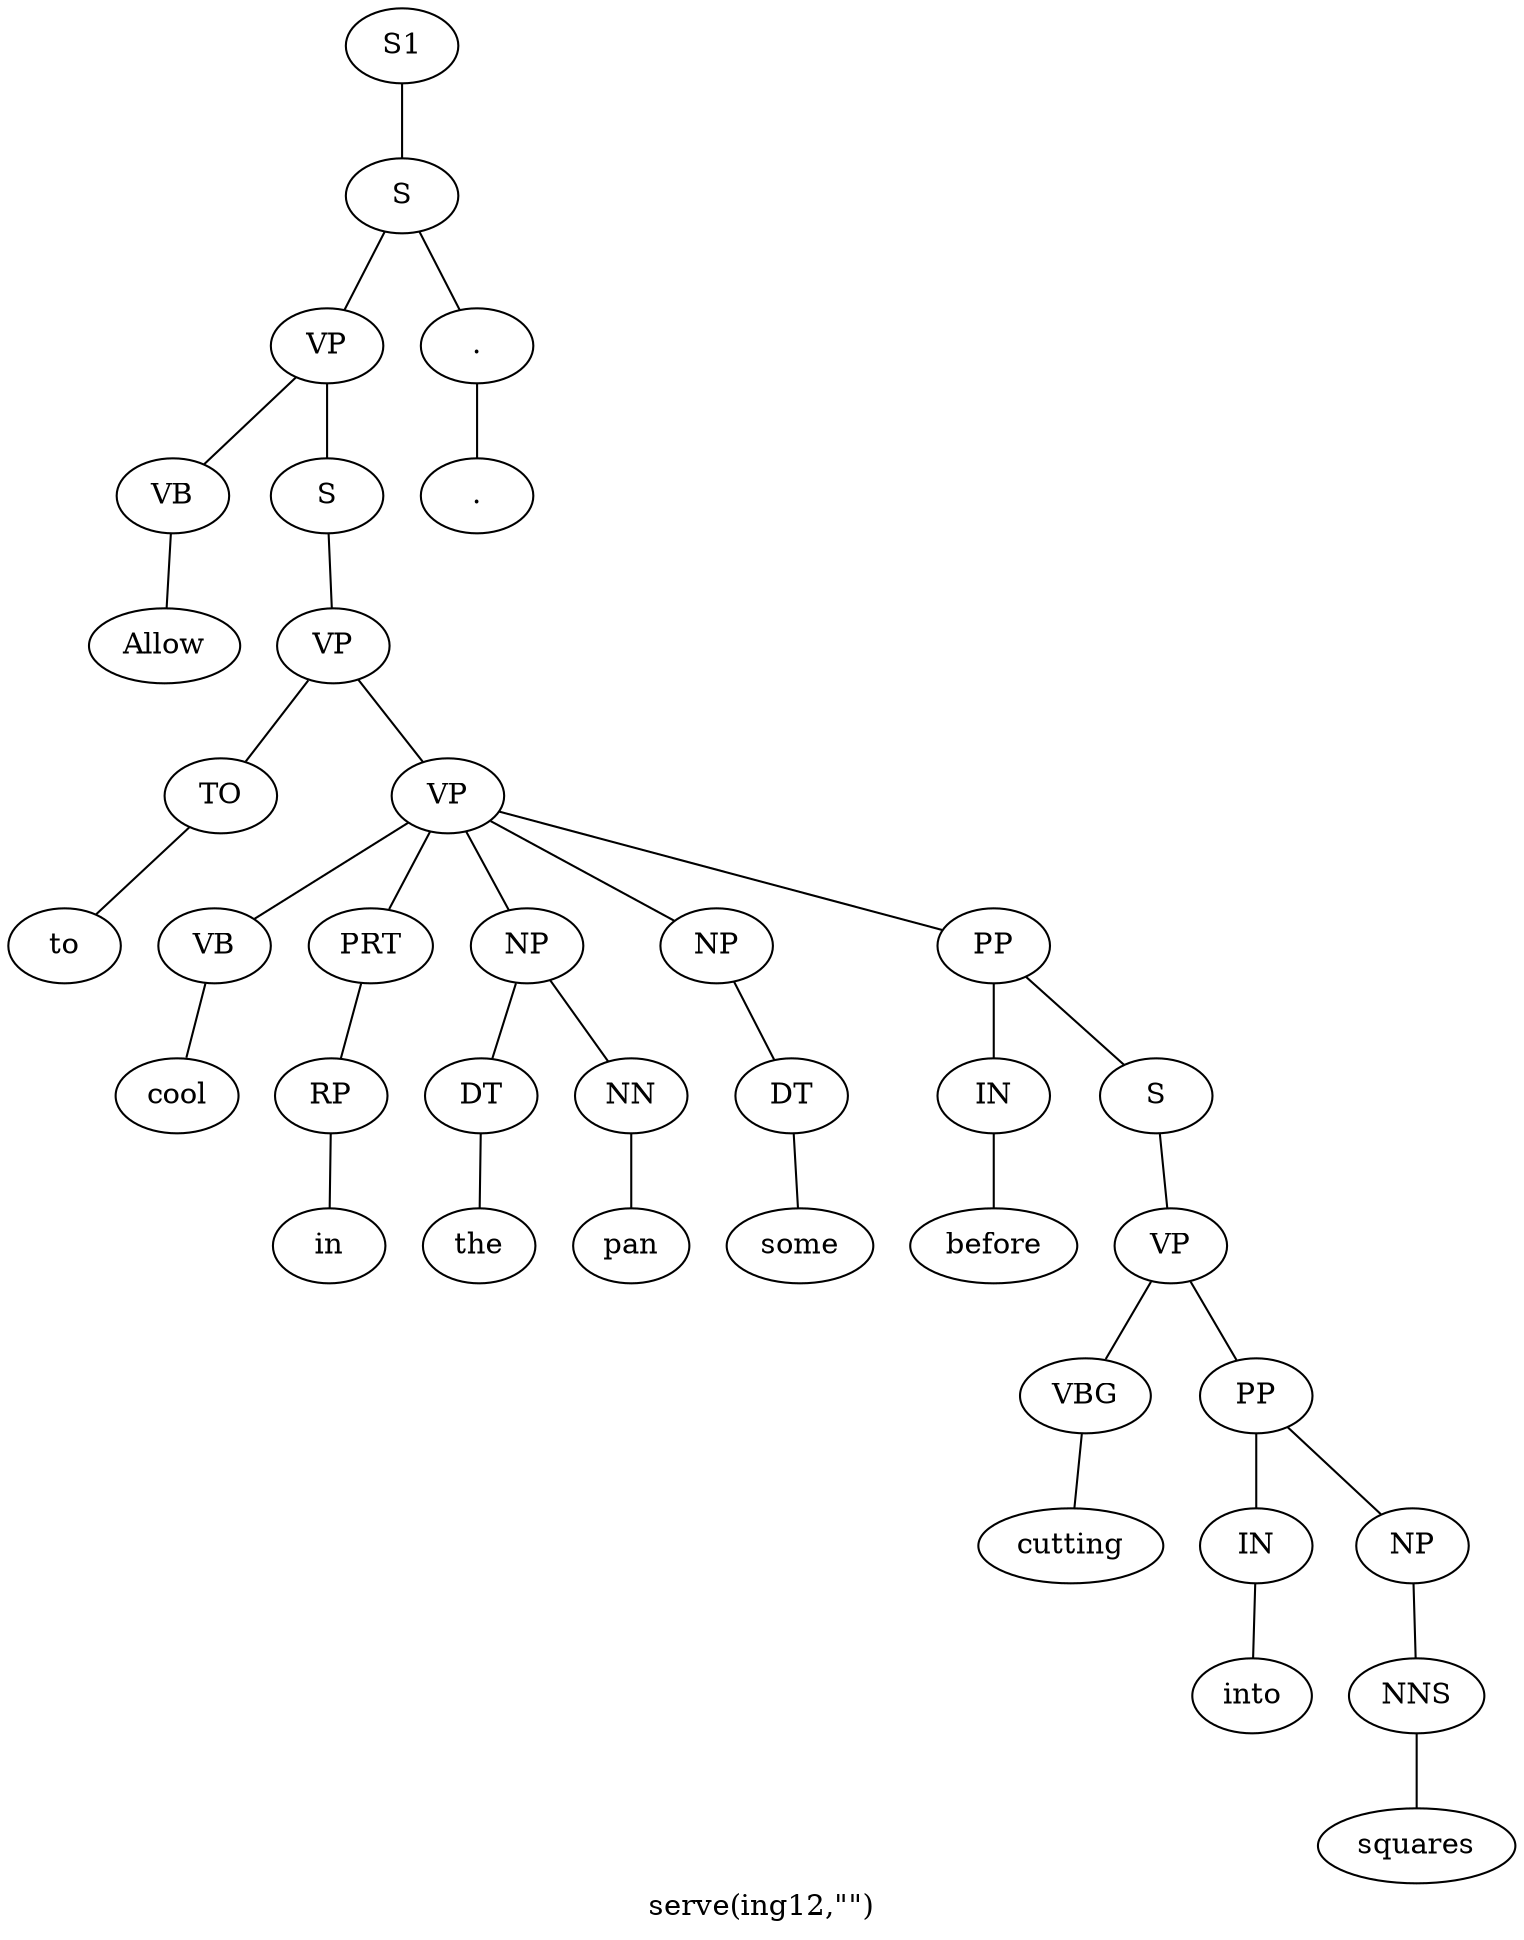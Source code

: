 graph SyntaxGraph {
	label = "serve(ing12,\"\")";
	Node0 [label="S1"];
	Node1 [label="S"];
	Node2 [label="VP"];
	Node3 [label="VB"];
	Node4 [label="Allow"];
	Node5 [label="S"];
	Node6 [label="VP"];
	Node7 [label="TO"];
	Node8 [label="to"];
	Node9 [label="VP"];
	Node10 [label="VB"];
	Node11 [label="cool"];
	Node12 [label="PRT"];
	Node13 [label="RP"];
	Node14 [label="in"];
	Node15 [label="NP"];
	Node16 [label="DT"];
	Node17 [label="the"];
	Node18 [label="NN"];
	Node19 [label="pan"];
	Node20 [label="NP"];
	Node21 [label="DT"];
	Node22 [label="some"];
	Node23 [label="PP"];
	Node24 [label="IN"];
	Node25 [label="before"];
	Node26 [label="S"];
	Node27 [label="VP"];
	Node28 [label="VBG"];
	Node29 [label="cutting"];
	Node30 [label="PP"];
	Node31 [label="IN"];
	Node32 [label="into"];
	Node33 [label="NP"];
	Node34 [label="NNS"];
	Node35 [label="squares"];
	Node36 [label="."];
	Node37 [label="."];

	Node0 -- Node1;
	Node1 -- Node2;
	Node1 -- Node36;
	Node2 -- Node3;
	Node2 -- Node5;
	Node3 -- Node4;
	Node5 -- Node6;
	Node6 -- Node7;
	Node6 -- Node9;
	Node7 -- Node8;
	Node9 -- Node10;
	Node9 -- Node12;
	Node9 -- Node15;
	Node9 -- Node20;
	Node9 -- Node23;
	Node10 -- Node11;
	Node12 -- Node13;
	Node13 -- Node14;
	Node15 -- Node16;
	Node15 -- Node18;
	Node16 -- Node17;
	Node18 -- Node19;
	Node20 -- Node21;
	Node21 -- Node22;
	Node23 -- Node24;
	Node23 -- Node26;
	Node24 -- Node25;
	Node26 -- Node27;
	Node27 -- Node28;
	Node27 -- Node30;
	Node28 -- Node29;
	Node30 -- Node31;
	Node30 -- Node33;
	Node31 -- Node32;
	Node33 -- Node34;
	Node34 -- Node35;
	Node36 -- Node37;
}